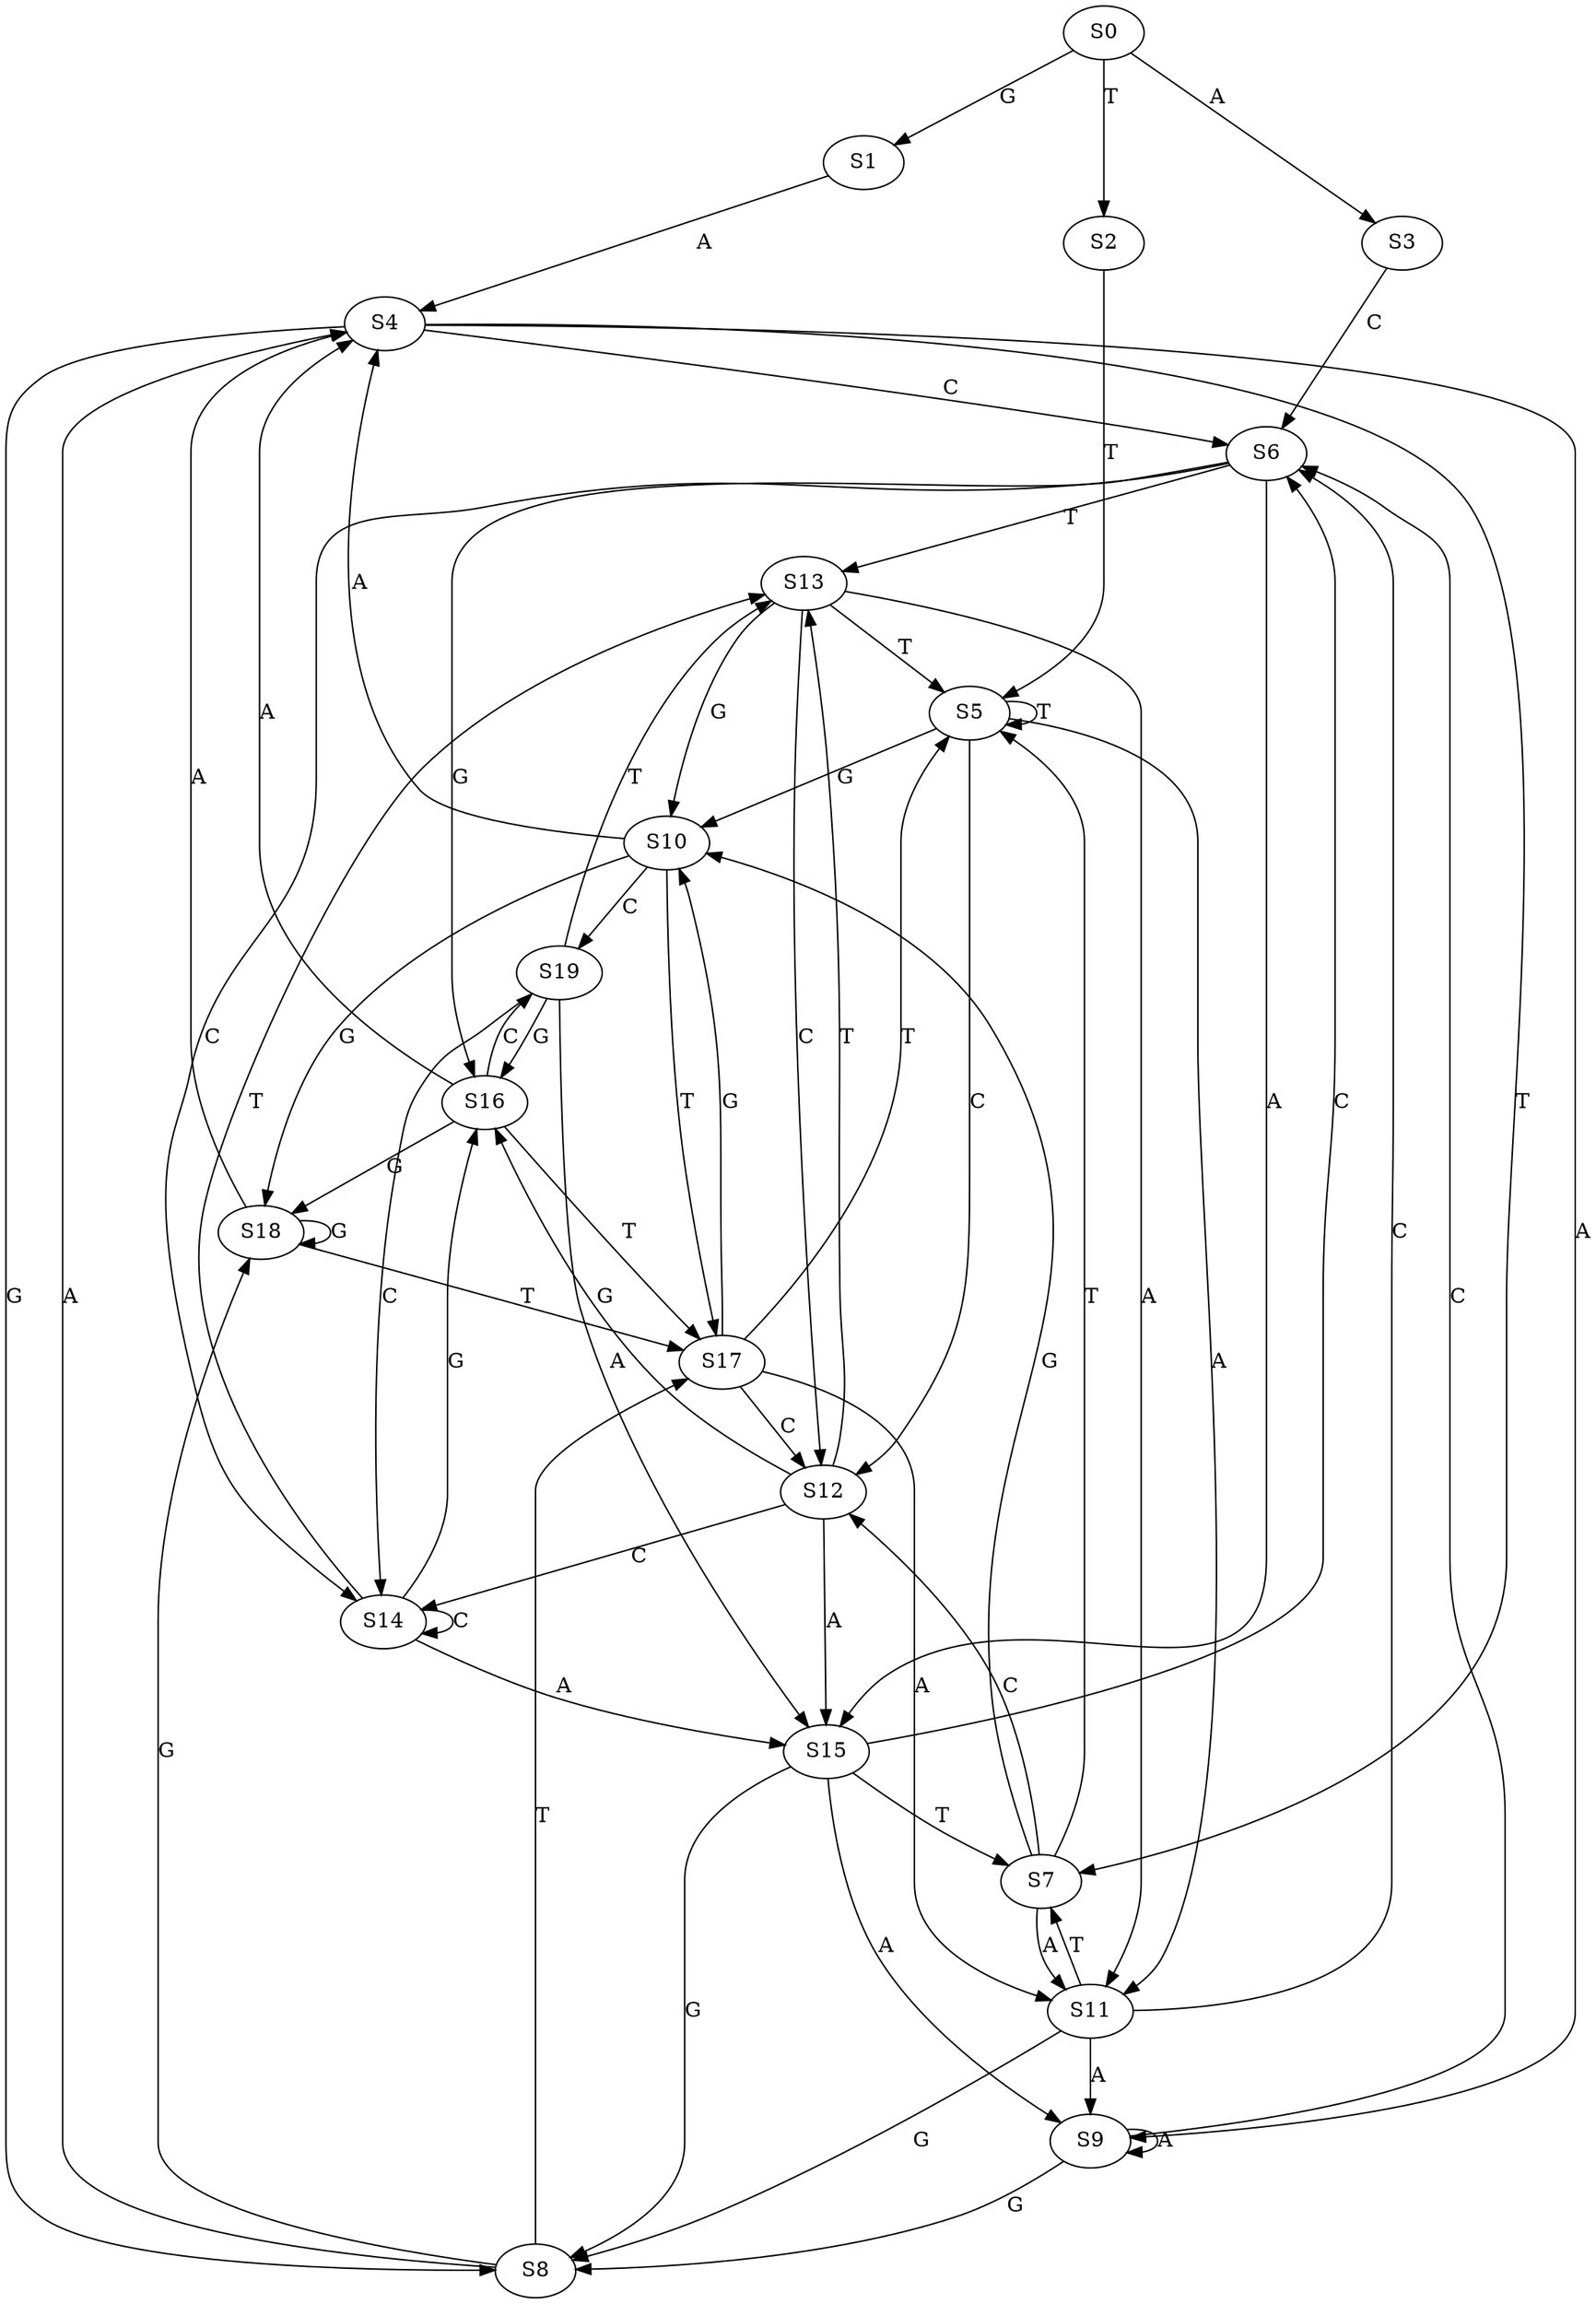 strict digraph  {
	S0 -> S1 [ label = G ];
	S0 -> S2 [ label = T ];
	S0 -> S3 [ label = A ];
	S1 -> S4 [ label = A ];
	S2 -> S5 [ label = T ];
	S3 -> S6 [ label = C ];
	S4 -> S7 [ label = T ];
	S4 -> S6 [ label = C ];
	S4 -> S8 [ label = G ];
	S4 -> S9 [ label = A ];
	S5 -> S10 [ label = G ];
	S5 -> S11 [ label = A ];
	S5 -> S12 [ label = C ];
	S5 -> S5 [ label = T ];
	S6 -> S13 [ label = T ];
	S6 -> S14 [ label = C ];
	S6 -> S15 [ label = A ];
	S6 -> S16 [ label = G ];
	S7 -> S12 [ label = C ];
	S7 -> S10 [ label = G ];
	S7 -> S5 [ label = T ];
	S7 -> S11 [ label = A ];
	S8 -> S17 [ label = T ];
	S8 -> S18 [ label = G ];
	S8 -> S4 [ label = A ];
	S9 -> S8 [ label = G ];
	S9 -> S6 [ label = C ];
	S9 -> S9 [ label = A ];
	S10 -> S19 [ label = C ];
	S10 -> S4 [ label = A ];
	S10 -> S17 [ label = T ];
	S10 -> S18 [ label = G ];
	S11 -> S8 [ label = G ];
	S11 -> S6 [ label = C ];
	S11 -> S9 [ label = A ];
	S11 -> S7 [ label = T ];
	S12 -> S14 [ label = C ];
	S12 -> S15 [ label = A ];
	S12 -> S13 [ label = T ];
	S12 -> S16 [ label = G ];
	S13 -> S10 [ label = G ];
	S13 -> S11 [ label = A ];
	S13 -> S12 [ label = C ];
	S13 -> S5 [ label = T ];
	S14 -> S15 [ label = A ];
	S14 -> S13 [ label = T ];
	S14 -> S16 [ label = G ];
	S14 -> S14 [ label = C ];
	S15 -> S9 [ label = A ];
	S15 -> S6 [ label = C ];
	S15 -> S7 [ label = T ];
	S15 -> S8 [ label = G ];
	S16 -> S17 [ label = T ];
	S16 -> S19 [ label = C ];
	S16 -> S18 [ label = G ];
	S16 -> S4 [ label = A ];
	S17 -> S10 [ label = G ];
	S17 -> S11 [ label = A ];
	S17 -> S12 [ label = C ];
	S17 -> S5 [ label = T ];
	S18 -> S17 [ label = T ];
	S18 -> S18 [ label = G ];
	S18 -> S4 [ label = A ];
	S19 -> S14 [ label = C ];
	S19 -> S15 [ label = A ];
	S19 -> S13 [ label = T ];
	S19 -> S16 [ label = G ];
}
